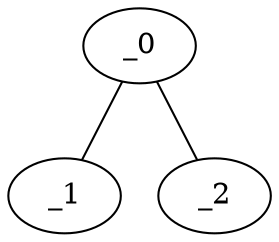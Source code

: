 graph IP1_0105 {
	_0	 [x="1.51",
		y=3];
	_1	 [x="1.42293",
		y="0.401462"];
	_0 -- _1;
	_2	 [x="0.241365",
		y="2.4542"];
	_0 -- _2;
}
